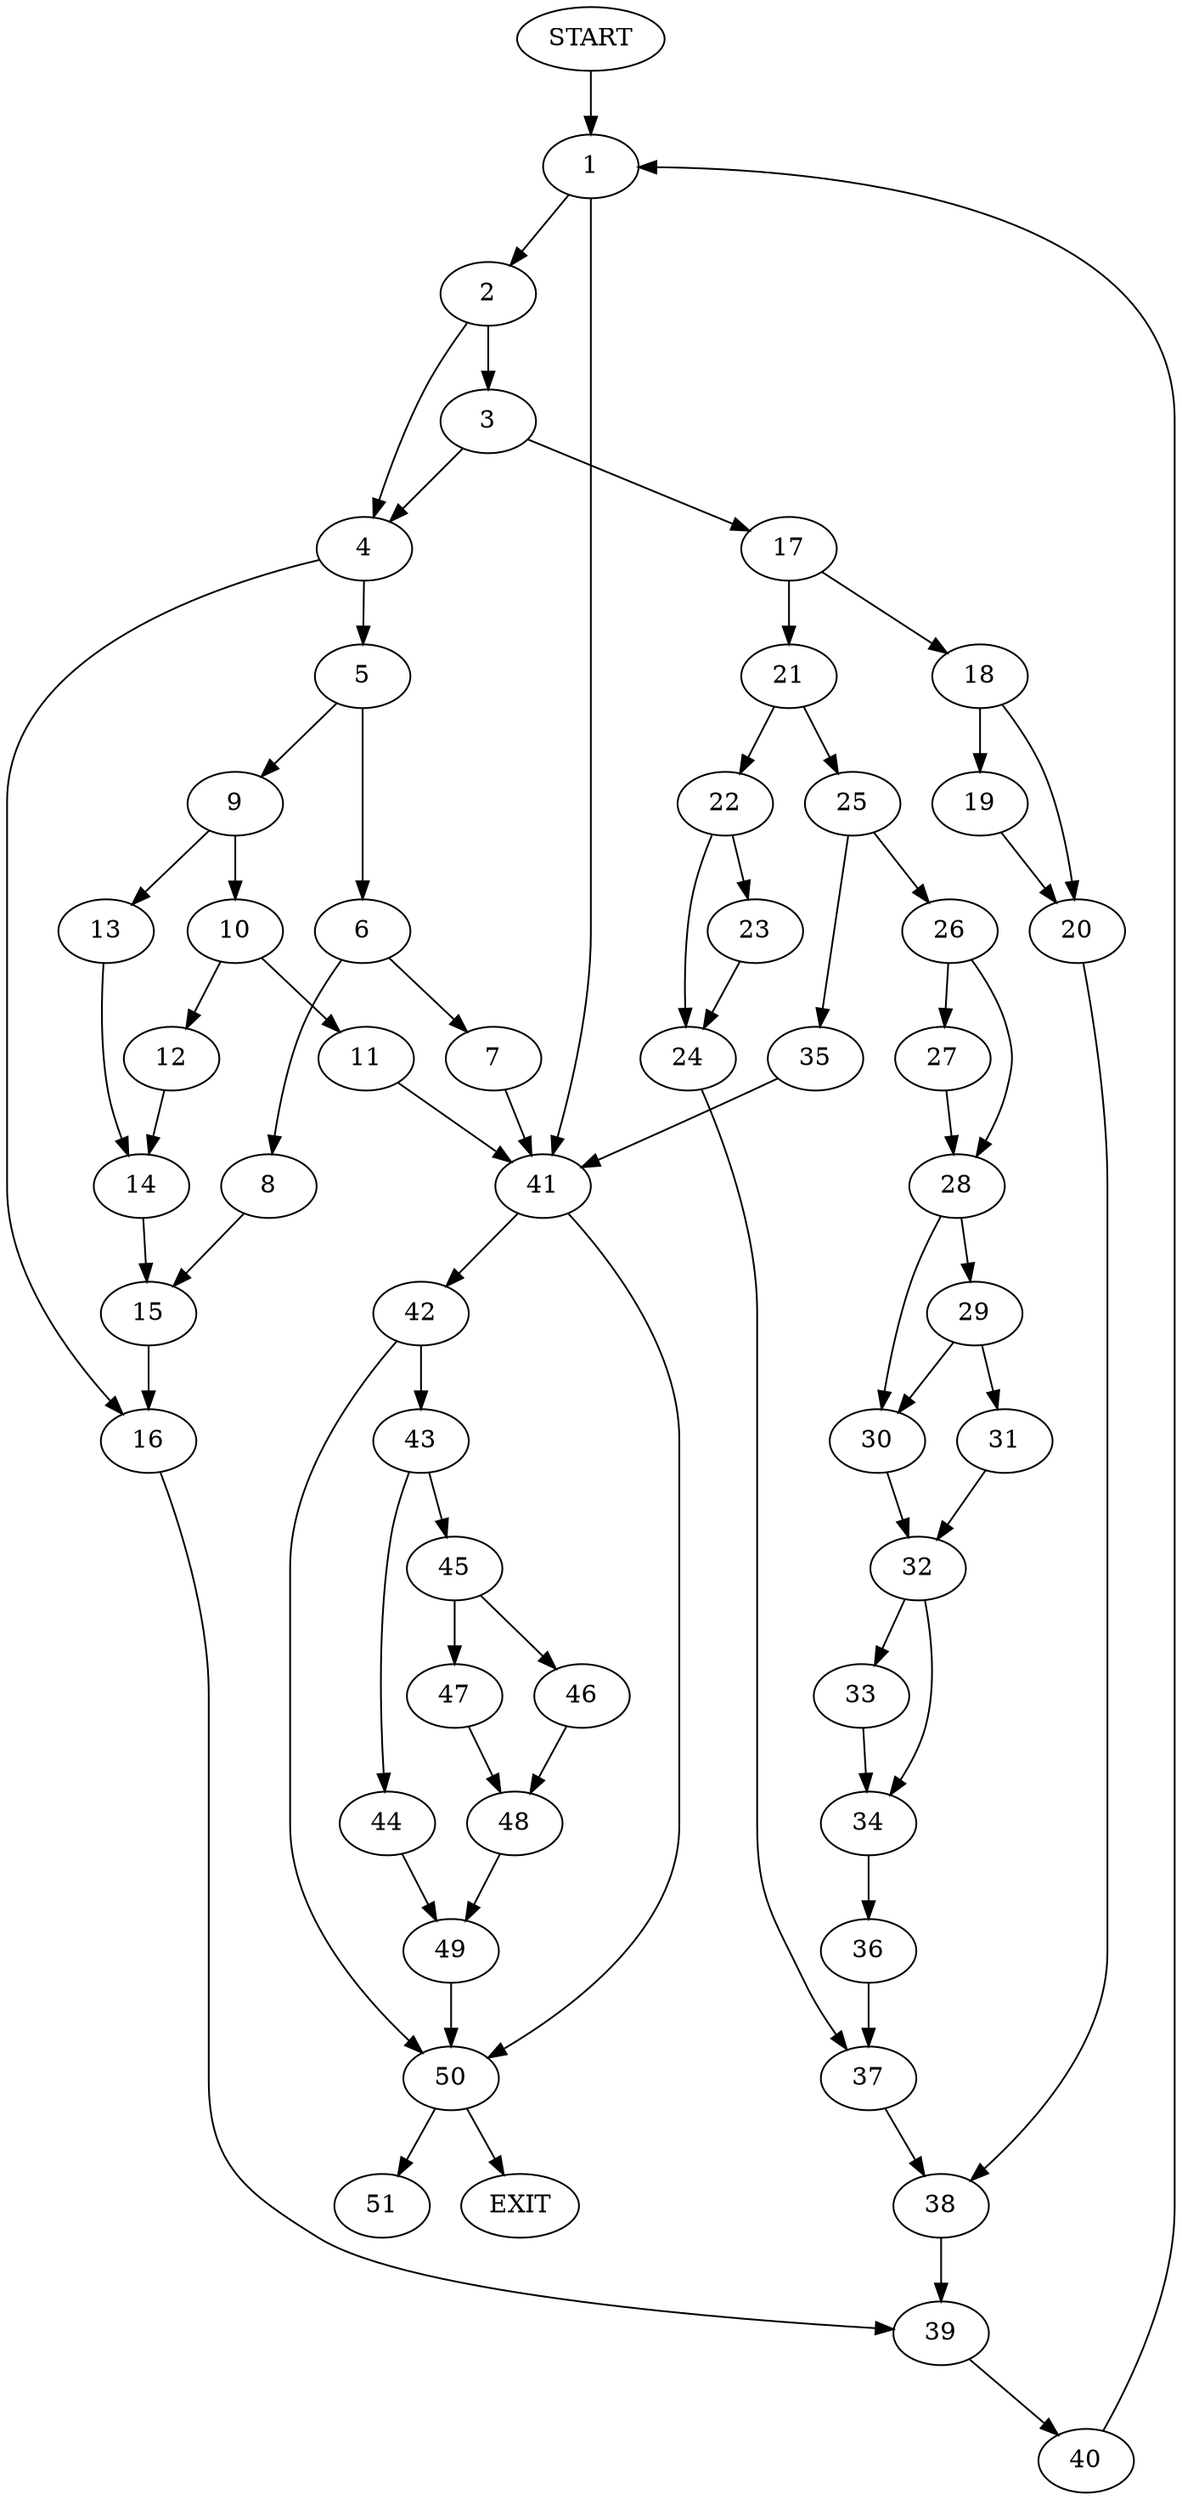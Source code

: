 digraph { 
0 [label="START"];
1;
2;
3;
4;
5;
6;
7;
8;
9;
10;
11;
12;
13;
14;
15;
16;
17;
18;
19;
20;
21;
22;
23;
24;
25;
26;
27;
28;
29;
30;
31;
32;
33;
34;
35;
36;
37;
38;
39;
40;
41;
42;
43;
44;
45;
46;
47;
48;
49;
50;
51;
52[label="EXIT"];
0 -> 1;
1 -> 2;
1 -> 41;
2 -> 4;
2 -> 3;
3 -> 4;
3 -> 17;
4 -> 5;
4 -> 16;
5 -> 6;
5 -> 9;
6 -> 8;
6 -> 7;
7 -> 41;
8 -> 15;
9 -> 10;
9 -> 13;
10 -> 12;
10 -> 11;
11 -> 41;
12 -> 14;
13 -> 14;
14 -> 15;
15 -> 16;
16 -> 39;
17 -> 18;
17 -> 21;
18 -> 19;
18 -> 20;
19 -> 20;
20 -> 38;
21 -> 22;
21 -> 25;
22 -> 23;
22 -> 24;
23 -> 24;
24 -> 37;
25 -> 26;
25 -> 35;
26 -> 28;
26 -> 27;
27 -> 28;
28 -> 30;
28 -> 29;
29 -> 30;
29 -> 31;
30 -> 32;
31 -> 32;
32 -> 34;
32 -> 33;
33 -> 34;
34 -> 36;
35 -> 41;
36 -> 37;
37 -> 38;
38 -> 39;
39 -> 40;
40 -> 1;
41 -> 42;
41 -> 50;
42 -> 43;
42 -> 50;
43 -> 44;
43 -> 45;
44 -> 49;
45 -> 46;
45 -> 47;
46 -> 48;
47 -> 48;
48 -> 49;
49 -> 50;
50 -> 52;
50 -> 51;
}